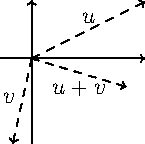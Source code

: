 unitsize(1cm);

import graph;

pair O = (0, 0);
pair u = (2, 1);
pair v = (-1 / 3, -3 / 2);

draw(O -- u, dashed, arrow=Arrow(TeXHead), L=Label('$u$', align=N));
draw(O -- v, dashed, arrow=Arrow(TeXHead), L=Label('$v$'));
draw(O -- (u + v), dashed, arrow=Arrow(TeXHead), L=Label('$u + v$', align=S));

xaxis(arrow=Arrow(TeXHead));
yaxis(arrow=Arrow(TeXHead));
